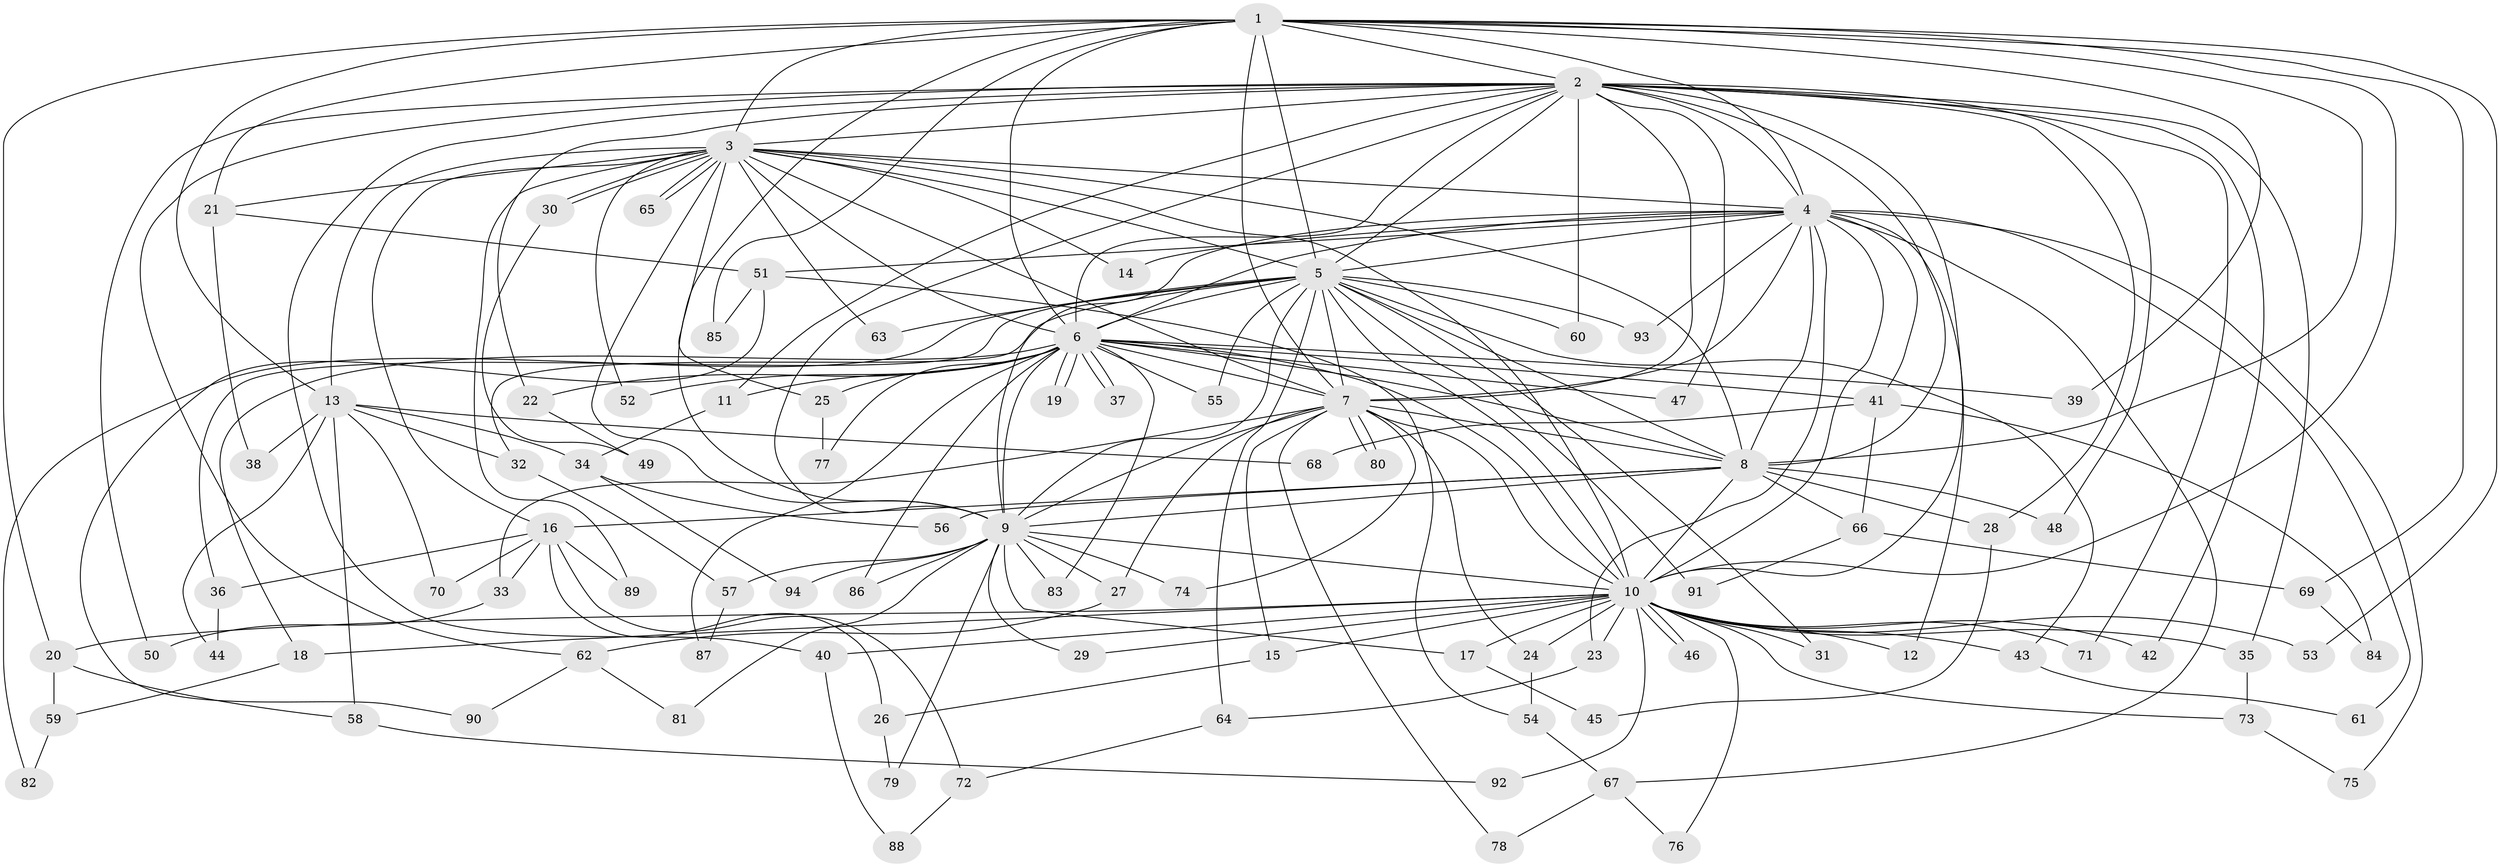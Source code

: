 // Generated by graph-tools (version 1.1) at 2025/01/03/09/25 03:01:17]
// undirected, 94 vertices, 213 edges
graph export_dot {
graph [start="1"]
  node [color=gray90,style=filled];
  1;
  2;
  3;
  4;
  5;
  6;
  7;
  8;
  9;
  10;
  11;
  12;
  13;
  14;
  15;
  16;
  17;
  18;
  19;
  20;
  21;
  22;
  23;
  24;
  25;
  26;
  27;
  28;
  29;
  30;
  31;
  32;
  33;
  34;
  35;
  36;
  37;
  38;
  39;
  40;
  41;
  42;
  43;
  44;
  45;
  46;
  47;
  48;
  49;
  50;
  51;
  52;
  53;
  54;
  55;
  56;
  57;
  58;
  59;
  60;
  61;
  62;
  63;
  64;
  65;
  66;
  67;
  68;
  69;
  70;
  71;
  72;
  73;
  74;
  75;
  76;
  77;
  78;
  79;
  80;
  81;
  82;
  83;
  84;
  85;
  86;
  87;
  88;
  89;
  90;
  91;
  92;
  93;
  94;
  1 -- 2;
  1 -- 3;
  1 -- 4;
  1 -- 5;
  1 -- 6;
  1 -- 7;
  1 -- 8;
  1 -- 9;
  1 -- 10;
  1 -- 13;
  1 -- 20;
  1 -- 21;
  1 -- 39;
  1 -- 53;
  1 -- 69;
  1 -- 85;
  2 -- 3;
  2 -- 4;
  2 -- 5;
  2 -- 6;
  2 -- 7;
  2 -- 8;
  2 -- 9;
  2 -- 10;
  2 -- 11;
  2 -- 22;
  2 -- 28;
  2 -- 35;
  2 -- 40;
  2 -- 42;
  2 -- 47;
  2 -- 48;
  2 -- 50;
  2 -- 60;
  2 -- 62;
  2 -- 71;
  3 -- 4;
  3 -- 5;
  3 -- 6;
  3 -- 7;
  3 -- 8;
  3 -- 9;
  3 -- 10;
  3 -- 13;
  3 -- 14;
  3 -- 16;
  3 -- 21;
  3 -- 25;
  3 -- 30;
  3 -- 30;
  3 -- 52;
  3 -- 63;
  3 -- 65;
  3 -- 65;
  3 -- 89;
  4 -- 5;
  4 -- 6;
  4 -- 7;
  4 -- 8;
  4 -- 9;
  4 -- 10;
  4 -- 12;
  4 -- 14;
  4 -- 23;
  4 -- 41;
  4 -- 51;
  4 -- 61;
  4 -- 67;
  4 -- 75;
  4 -- 93;
  5 -- 6;
  5 -- 7;
  5 -- 8;
  5 -- 9;
  5 -- 10;
  5 -- 31;
  5 -- 32;
  5 -- 36;
  5 -- 43;
  5 -- 55;
  5 -- 60;
  5 -- 63;
  5 -- 64;
  5 -- 82;
  5 -- 91;
  5 -- 93;
  6 -- 7;
  6 -- 8;
  6 -- 9;
  6 -- 10;
  6 -- 11;
  6 -- 18;
  6 -- 19;
  6 -- 19;
  6 -- 22;
  6 -- 25;
  6 -- 37;
  6 -- 37;
  6 -- 39;
  6 -- 41;
  6 -- 47;
  6 -- 52;
  6 -- 55;
  6 -- 77;
  6 -- 83;
  6 -- 86;
  6 -- 87;
  7 -- 8;
  7 -- 9;
  7 -- 10;
  7 -- 15;
  7 -- 24;
  7 -- 27;
  7 -- 33;
  7 -- 74;
  7 -- 78;
  7 -- 80;
  7 -- 80;
  8 -- 9;
  8 -- 10;
  8 -- 16;
  8 -- 28;
  8 -- 48;
  8 -- 56;
  8 -- 66;
  9 -- 10;
  9 -- 17;
  9 -- 27;
  9 -- 29;
  9 -- 57;
  9 -- 74;
  9 -- 79;
  9 -- 81;
  9 -- 83;
  9 -- 86;
  9 -- 94;
  10 -- 12;
  10 -- 15;
  10 -- 17;
  10 -- 18;
  10 -- 20;
  10 -- 23;
  10 -- 24;
  10 -- 29;
  10 -- 31;
  10 -- 35;
  10 -- 40;
  10 -- 42;
  10 -- 43;
  10 -- 46;
  10 -- 46;
  10 -- 53;
  10 -- 71;
  10 -- 73;
  10 -- 76;
  10 -- 92;
  11 -- 34;
  13 -- 32;
  13 -- 34;
  13 -- 38;
  13 -- 44;
  13 -- 58;
  13 -- 68;
  13 -- 70;
  15 -- 26;
  16 -- 26;
  16 -- 33;
  16 -- 36;
  16 -- 70;
  16 -- 72;
  16 -- 89;
  17 -- 45;
  18 -- 59;
  20 -- 58;
  20 -- 59;
  21 -- 38;
  21 -- 51;
  22 -- 49;
  23 -- 64;
  24 -- 54;
  25 -- 77;
  26 -- 79;
  27 -- 62;
  28 -- 45;
  30 -- 49;
  32 -- 57;
  33 -- 50;
  34 -- 56;
  34 -- 94;
  35 -- 73;
  36 -- 44;
  40 -- 88;
  41 -- 66;
  41 -- 68;
  41 -- 84;
  43 -- 61;
  51 -- 54;
  51 -- 85;
  51 -- 90;
  54 -- 67;
  57 -- 87;
  58 -- 92;
  59 -- 82;
  62 -- 81;
  62 -- 90;
  64 -- 72;
  66 -- 69;
  66 -- 91;
  67 -- 76;
  67 -- 78;
  69 -- 84;
  72 -- 88;
  73 -- 75;
}
